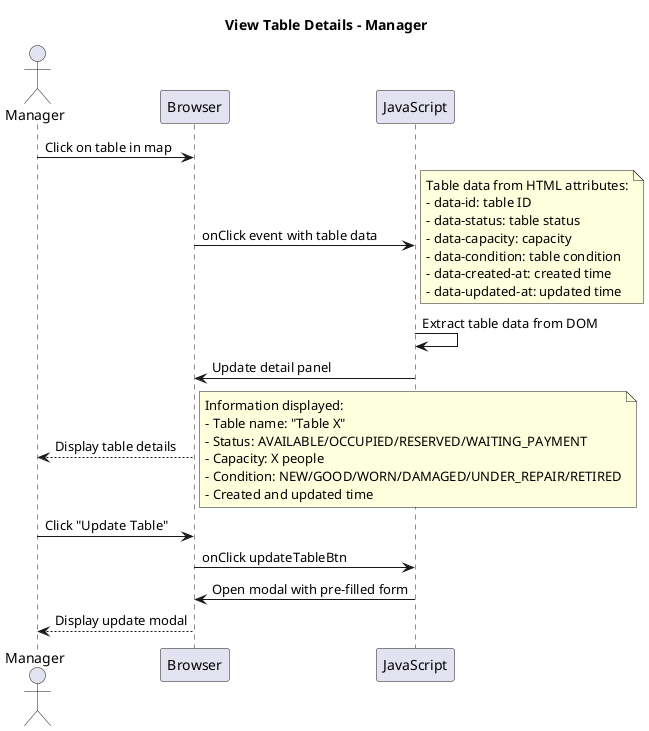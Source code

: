 @startuml
title View Table Details - Manager

actor Manager
participant Browser
participant JavaScript

Manager -> Browser: Click on table in map
Browser -> JavaScript: onClick event with table data

note right
Table data from HTML attributes:
- data-id: table ID
- data-status: table status  
- data-capacity: capacity
- data-condition: table condition
- data-created-at: created time
- data-updated-at: updated time
end note

JavaScript -> JavaScript: Extract table data from DOM
JavaScript -> Browser: Update detail panel
Browser --> Manager: Display table details

note right
Information displayed:
- Table name: "Table X"
- Status: AVAILABLE/OCCUPIED/RESERVED/WAITING_PAYMENT
- Capacity: X people
- Condition: NEW/GOOD/WORN/DAMAGED/UNDER_REPAIR/RETIRED
- Created and updated time
end note

Manager -> Browser: Click "Update Table"
Browser -> JavaScript: onClick updateTableBtn
JavaScript -> Browser: Open modal with pre-filled form
Browser --> Manager: Display update modal

@enduml
